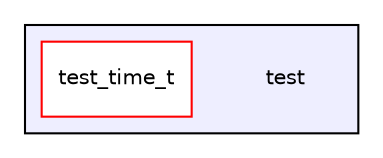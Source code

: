 digraph "test" {
  compound=true
  node [ fontsize="10", fontname="Helvetica"];
  edge [ labelfontsize="10", labelfontname="Helvetica"];
  subgraph clusterdir_13e138d54eb8818da29c3992edef070a {
    graph [ bgcolor="#eeeeff", pencolor="black", label="" URL="dir_13e138d54eb8818da29c3992edef070a.html"];
    dir_13e138d54eb8818da29c3992edef070a [shape=plaintext label="test"];
  dir_3e5cf7541e484211b9ca5779a122de21 [shape=box label="test_time_t" fillcolor="white" style="filled" color="red" URL="dir_3e5cf7541e484211b9ca5779a122de21.html"];
  }
}
